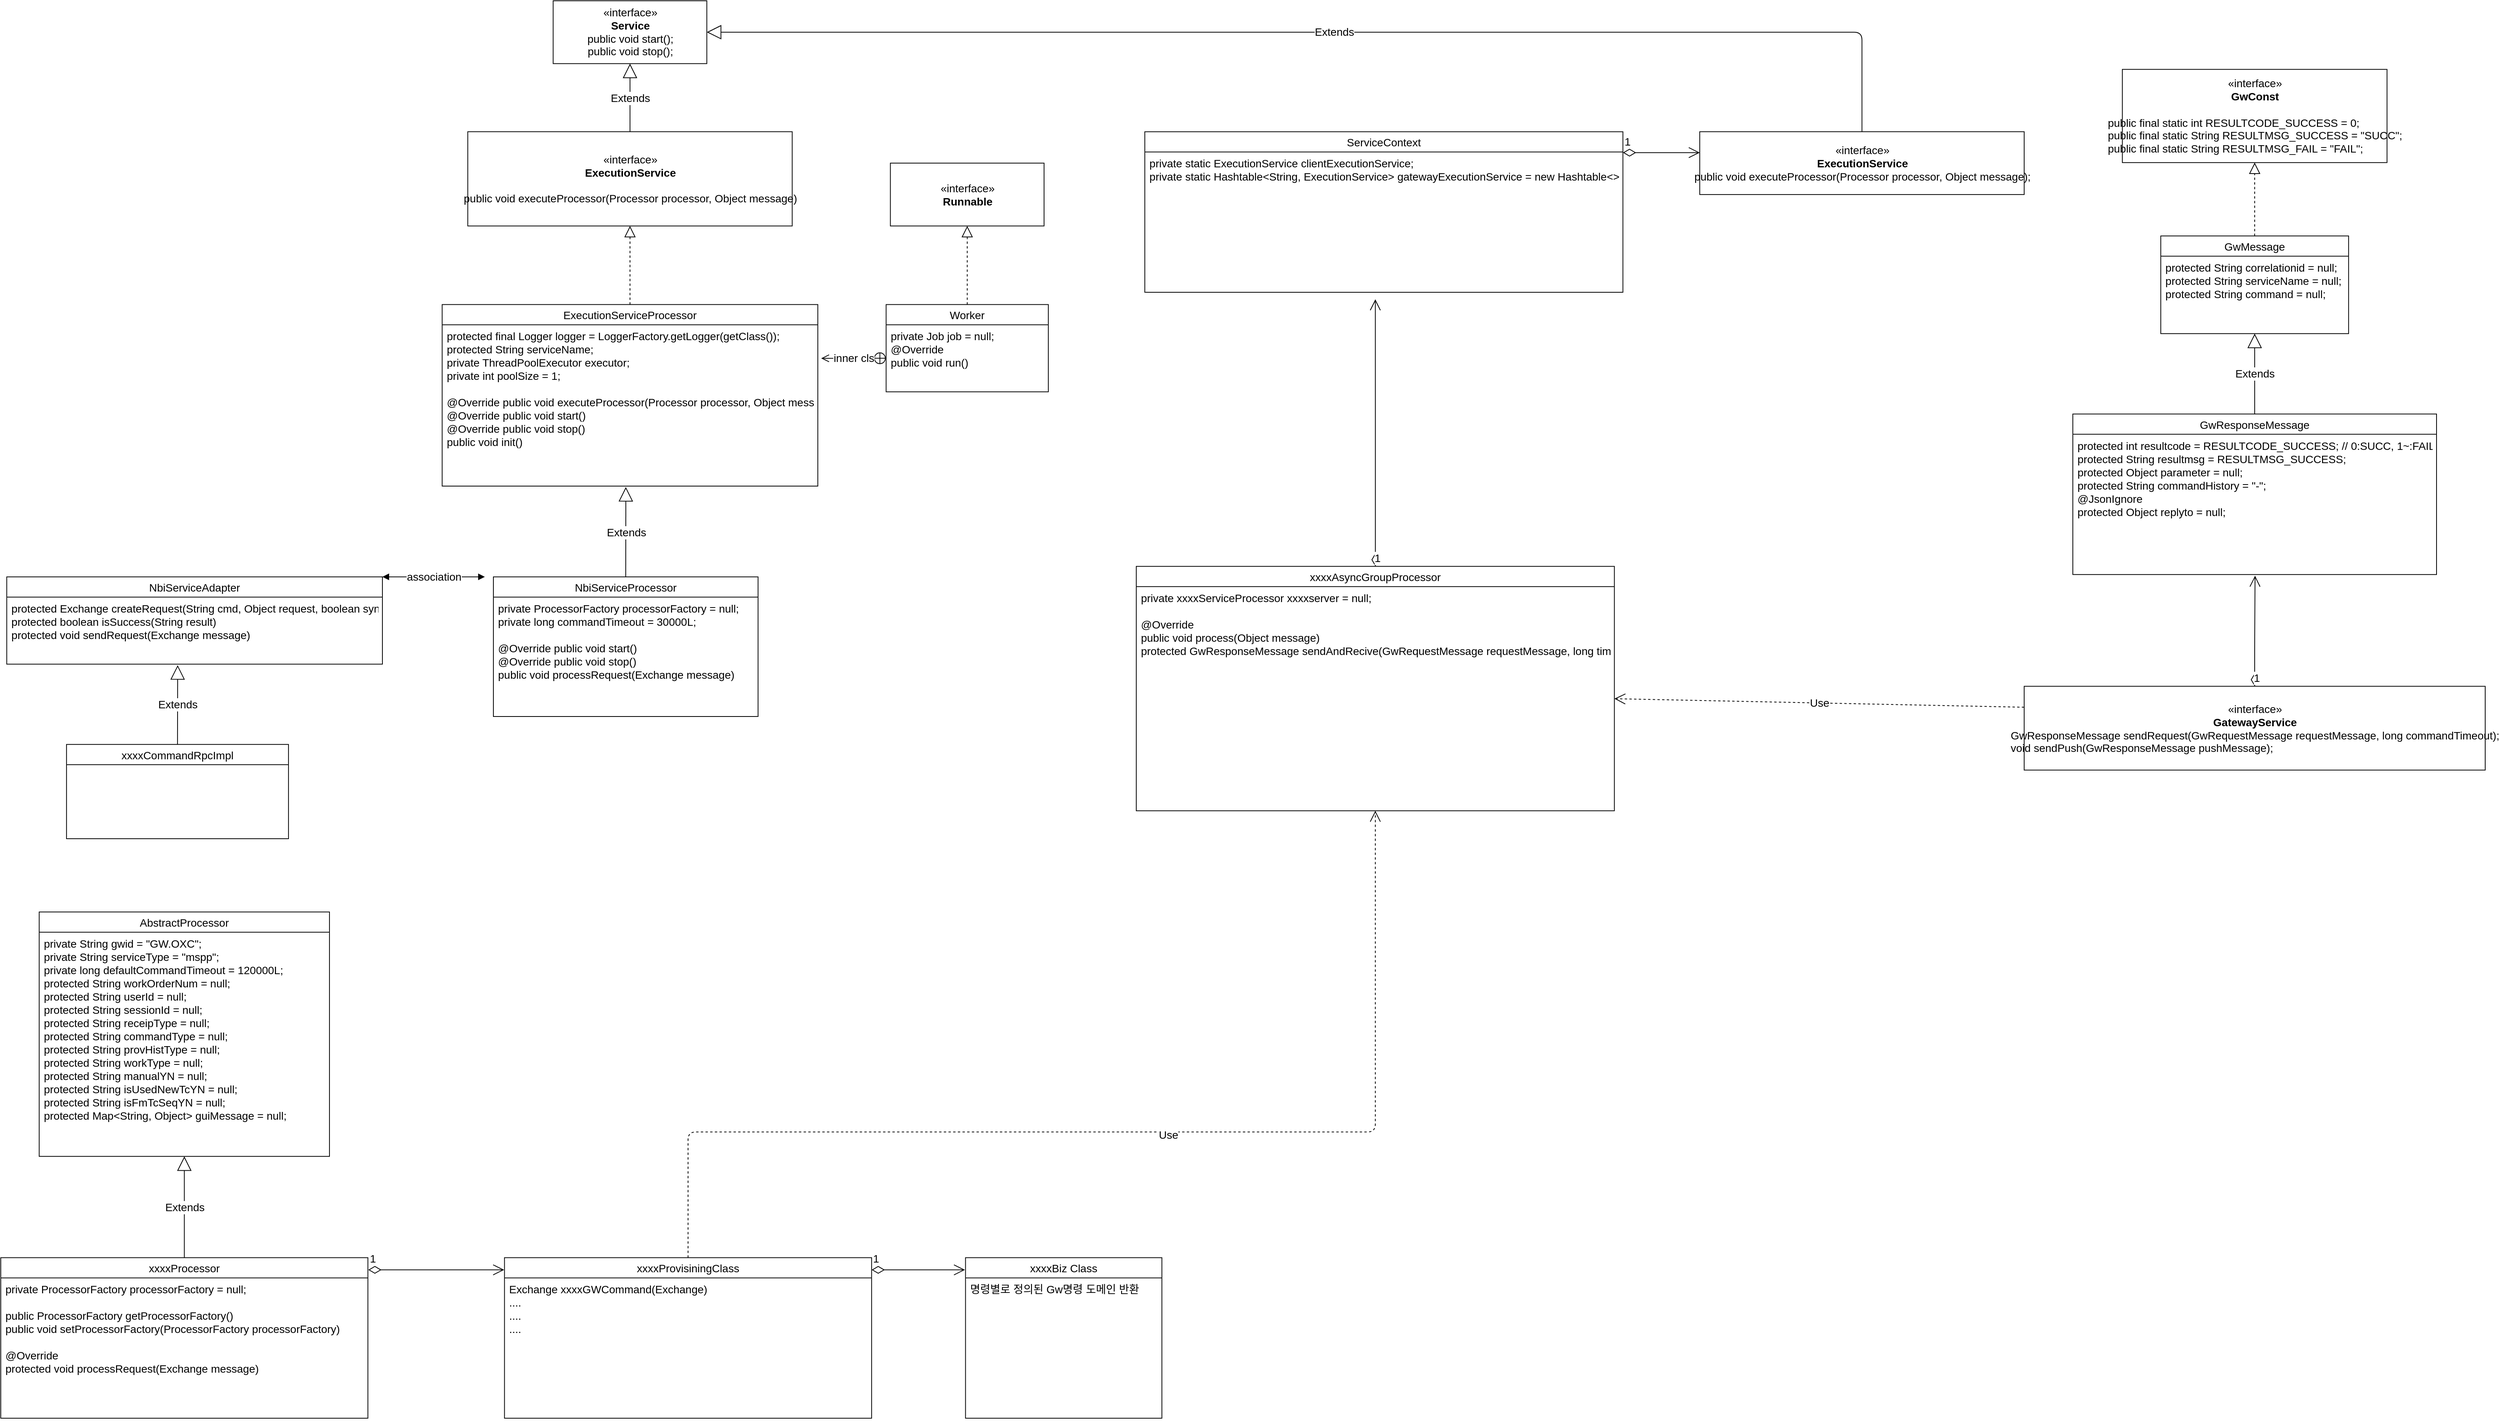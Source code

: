 <mxfile version="13.6.5" type="github">
  <diagram id="NuoJk24NY9xRfSALPn5J" name="Page-1">
    <mxGraphModel dx="4382" dy="1905" grid="1" gridSize="10" guides="1" tooltips="1" connect="1" arrows="1" fold="1" page="1" pageScale="1" pageWidth="827" pageHeight="1169" math="0" shadow="0">
      <root>
        <mxCell id="0" />
        <mxCell id="1" parent="0" />
        <mxCell id="fN83aCTjYJ-03Q76tiSj-33" value="" style="group;fontSize=14;" vertex="1" connectable="0" parent="1">
          <mxGeometry x="-400" width="3190" height="1830" as="geometry" />
        </mxCell>
        <mxCell id="mCA-1Tcpxw28HGwV2KC4-36" value="" style="group;fontSize=14;" parent="fN83aCTjYJ-03Q76tiSj-33" vertex="1" connectable="0">
          <mxGeometry x="7.674" width="1337.388" height="1076.471" as="geometry" />
        </mxCell>
        <mxCell id="mCA-1Tcpxw28HGwV2KC4-5" value="NbiServiceAdapter" style="swimlane;fontStyle=0;childLayout=stackLayout;horizontal=1;startSize=26;fillColor=none;horizontalStack=0;resizeParent=1;resizeParentMax=0;resizeLast=0;collapsible=1;marginBottom=0;fontSize=14;" parent="mCA-1Tcpxw28HGwV2KC4-36" vertex="1">
          <mxGeometry y="740.074" width="482.337" height="112.118" as="geometry" />
        </mxCell>
        <mxCell id="mCA-1Tcpxw28HGwV2KC4-6" value="protected Exchange createRequest(String cmd, Object request, boolean sync)&#xa;protected boolean isSuccess(String result)&#xa;protected void sendRequest(Exchange message)&#xa;&#xa;&#xa;" style="text;strokeColor=none;fillColor=none;align=left;verticalAlign=top;spacingLeft=4;spacingRight=4;overflow=hidden;rotatable=0;points=[[0,0.5],[1,0.5]];portConstraint=eastwest;fontSize=14;" parent="mCA-1Tcpxw28HGwV2KC4-5" vertex="1">
          <mxGeometry y="26" width="482.337" height="86.118" as="geometry" />
        </mxCell>
        <mxCell id="mCA-1Tcpxw28HGwV2KC4-7" value="xxxxCommandRpcImpl" style="swimlane;fontStyle=0;childLayout=stackLayout;horizontal=1;startSize=26;fillColor=none;horizontalStack=0;resizeParent=1;resizeParentMax=0;resizeLast=0;collapsible=1;marginBottom=0;fontSize=14;" parent="mCA-1Tcpxw28HGwV2KC4-36" vertex="1">
          <mxGeometry x="76.735" y="955.368" width="285.017" height="121.103" as="geometry" />
        </mxCell>
        <mxCell id="mCA-1Tcpxw28HGwV2KC4-9" value="Extends" style="endArrow=block;endSize=16;endFill=0;html=1;exitX=0.5;exitY=0;exitDx=0;exitDy=0;entryX=0.455;entryY=1.016;entryDx=0;entryDy=0;entryPerimeter=0;fontSize=14;" parent="mCA-1Tcpxw28HGwV2KC4-36" source="mCA-1Tcpxw28HGwV2KC4-7" target="mCA-1Tcpxw28HGwV2KC4-6" edge="1">
          <mxGeometry width="160" relative="1" as="geometry">
            <mxPoint x="186.357" y="1157.206" as="sourcePoint" />
            <mxPoint x="241.168" y="874.632" as="targetPoint" />
          </mxGeometry>
        </mxCell>
        <mxCell id="mCA-1Tcpxw28HGwV2KC4-33" value="" style="group;fontSize=14;" parent="mCA-1Tcpxw28HGwV2KC4-36" vertex="1" connectable="0">
          <mxGeometry x="559.072" width="778.316" height="632.426" as="geometry" />
        </mxCell>
        <mxCell id="mCA-1Tcpxw28HGwV2KC4-20" value="«interface»&lt;br style=&quot;font-size: 14px;&quot;&gt;&lt;b style=&quot;font-size: 14px;&quot;&gt;ExecutionService&lt;br style=&quot;font-size: 14px;&quot;&gt;&lt;/b&gt;&lt;br style=&quot;font-size: 14px;&quot;&gt;public void executeProcessor(Processor processor, Object message)" style="html=1;fontSize=14;" parent="mCA-1Tcpxw28HGwV2KC4-33" vertex="1">
          <mxGeometry x="32.887" y="168.199" width="416.564" height="121.103" as="geometry" />
        </mxCell>
        <mxCell id="mCA-1Tcpxw28HGwV2KC4-22" value="«interface»&lt;br style=&quot;font-size: 14px;&quot;&gt;&lt;b style=&quot;font-size: 14px;&quot;&gt;Service&lt;br style=&quot;font-size: 14px;&quot;&gt;&lt;/b&gt;&lt;div style=&quot;font-size: 14px;&quot;&gt;public void start();&lt;/div&gt;&lt;div style=&quot;font-size: 14px;&quot;&gt;&lt;span style=&quot;font-size: 14px;&quot;&gt; &lt;/span&gt;public void stop();&lt;/div&gt;" style="html=1;fontSize=14;" parent="mCA-1Tcpxw28HGwV2KC4-33" vertex="1">
          <mxGeometry x="142.509" width="197.32" height="80.735" as="geometry" />
        </mxCell>
        <mxCell id="mCA-1Tcpxw28HGwV2KC4-23" value="Extends" style="endArrow=block;endSize=16;endFill=0;html=1;entryX=0.5;entryY=1;entryDx=0;entryDy=0;exitX=0.5;exitY=0;exitDx=0;exitDy=0;fontSize=14;" parent="mCA-1Tcpxw28HGwV2KC4-33" source="mCA-1Tcpxw28HGwV2KC4-20" target="mCA-1Tcpxw28HGwV2KC4-22" edge="1">
          <mxGeometry width="160" relative="1" as="geometry">
            <mxPoint x="230.206" y="160.125" as="sourcePoint" />
            <mxPoint x="-251.911" y="-402.299" as="targetPoint" />
          </mxGeometry>
        </mxCell>
        <mxCell id="mCA-1Tcpxw28HGwV2KC4-24" value="" style="endArrow=block;dashed=1;endFill=0;endSize=12;html=1;entryX=0.5;entryY=1;entryDx=0;entryDy=0;exitX=0.5;exitY=0;exitDx=0;exitDy=0;fontSize=14;" parent="mCA-1Tcpxw28HGwV2KC4-33" source="mCA-1Tcpxw28HGwV2KC4-16" target="mCA-1Tcpxw28HGwV2KC4-20" edge="1">
          <mxGeometry width="160" relative="1" as="geometry">
            <mxPoint x="-295.979" y="390.221" as="sourcePoint" />
            <mxPoint x="-120.584" y="390.221" as="targetPoint" />
          </mxGeometry>
        </mxCell>
        <mxCell id="mCA-1Tcpxw28HGwV2KC4-16" value="ExecutionServiceProcessor" style="swimlane;fontStyle=0;childLayout=stackLayout;horizontal=1;startSize=26;fillColor=none;horizontalStack=0;resizeParent=1;resizeParentMax=0;resizeLast=0;collapsible=1;marginBottom=0;fontSize=14;" parent="mCA-1Tcpxw28HGwV2KC4-33" vertex="1">
          <mxGeometry y="390.221" width="482.337" height="233.221" as="geometry" />
        </mxCell>
        <mxCell id="mCA-1Tcpxw28HGwV2KC4-17" value=" protected final Logger logger = LoggerFactory.getLogger(getClass());&#xa; protected String serviceName;&#xa; private ThreadPoolExecutor executor;&#xa; private int poolSize = 1;&#xa;&#xa;@Override public void executeProcessor(Processor processor, Object message)&#xa;@Override public void start()&#xa;@Override public void stop()&#xa;public void init()&#xa;" style="text;strokeColor=none;fillColor=none;align=left;verticalAlign=top;spacingLeft=4;spacingRight=4;overflow=hidden;rotatable=0;points=[[0,0.5],[1,0.5]];portConstraint=eastwest;fontSize=14;" parent="mCA-1Tcpxw28HGwV2KC4-16" vertex="1">
          <mxGeometry y="26" width="482.337" height="207.221" as="geometry" />
        </mxCell>
        <mxCell id="mCA-1Tcpxw28HGwV2KC4-29" value="«interface»&lt;br style=&quot;font-size: 14px;&quot;&gt;&lt;b style=&quot;font-size: 14px;&quot;&gt;Runnable&lt;br style=&quot;font-size: 14px;&quot;&gt;&lt;/b&gt;" style="html=1;fontSize=14;" parent="mCA-1Tcpxw28HGwV2KC4-33" vertex="1">
          <mxGeometry x="575.515" y="208.566" width="197.32" height="80.735" as="geometry" />
        </mxCell>
        <mxCell id="mCA-1Tcpxw28HGwV2KC4-25" value="Worker" style="swimlane;fontStyle=0;childLayout=stackLayout;horizontal=1;startSize=26;fillColor=none;horizontalStack=0;resizeParent=1;resizeParentMax=0;resizeLast=0;collapsible=1;marginBottom=0;fontSize=14;" parent="mCA-1Tcpxw28HGwV2KC4-33" vertex="1">
          <mxGeometry x="570.034" y="390.221" width="208.282" height="112.118" as="geometry" />
        </mxCell>
        <mxCell id="mCA-1Tcpxw28HGwV2KC4-26" value="private Job job = null;&#xa;@Override&#xa;  public void run()" style="text;strokeColor=none;fillColor=none;align=left;verticalAlign=top;spacingLeft=4;spacingRight=4;overflow=hidden;rotatable=0;points=[[0,0.5],[1,0.5]];portConstraint=eastwest;fontSize=14;" parent="mCA-1Tcpxw28HGwV2KC4-25" vertex="1">
          <mxGeometry y="26" width="208.282" height="86.118" as="geometry" />
        </mxCell>
        <mxCell id="mCA-1Tcpxw28HGwV2KC4-30" value="" style="endArrow=block;dashed=1;endFill=0;endSize=12;html=1;entryX=0.5;entryY=1;entryDx=0;entryDy=0;fontSize=14;" parent="mCA-1Tcpxw28HGwV2KC4-33" source="mCA-1Tcpxw28HGwV2KC4-25" target="mCA-1Tcpxw28HGwV2KC4-29" edge="1">
          <mxGeometry width="160" relative="1" as="geometry">
            <mxPoint x="252.131" y="403.676" as="sourcePoint" />
            <mxPoint x="252.131" y="302.757" as="targetPoint" />
          </mxGeometry>
        </mxCell>
        <mxCell id="mCA-1Tcpxw28HGwV2KC4-32" value="inner cls" style="endArrow=open;startArrow=circlePlus;endFill=0;startFill=0;endSize=8;html=1;entryX=1.009;entryY=0.208;entryDx=0;entryDy=0;entryPerimeter=0;exitX=0;exitY=0.5;exitDx=0;exitDy=0;fontSize=14;" parent="mCA-1Tcpxw28HGwV2KC4-33" source="mCA-1Tcpxw28HGwV2KC4-26" target="mCA-1Tcpxw28HGwV2KC4-17" edge="1">
          <mxGeometry width="160" relative="1" as="geometry">
            <mxPoint x="515.223" y="592.059" as="sourcePoint" />
            <mxPoint x="690.619" y="592.059" as="targetPoint" />
          </mxGeometry>
        </mxCell>
        <mxCell id="mCA-1Tcpxw28HGwV2KC4-34" value="association" style="endArrow=block;startArrow=block;endFill=1;startFill=1;html=1;exitX=1;exitY=0;exitDx=0;exitDy=0;entryX=0;entryY=0;entryDx=0;entryDy=0;fontSize=14;" parent="mCA-1Tcpxw28HGwV2KC4-36" edge="1">
          <mxGeometry width="160" relative="1" as="geometry">
            <mxPoint x="482.337" y="740.074" as="sourcePoint" />
            <mxPoint x="613.883" y="740.074" as="targetPoint" />
          </mxGeometry>
        </mxCell>
        <mxCell id="mCA-1Tcpxw28HGwV2KC4-35" value="Extends" style="endArrow=block;endSize=16;endFill=0;html=1;entryX=0.489;entryY=1.006;entryDx=0;entryDy=0;entryPerimeter=0;exitX=0.5;exitY=0;exitDx=0;exitDy=0;fontSize=14;" parent="mCA-1Tcpxw28HGwV2KC4-36" source="mCA-1Tcpxw28HGwV2KC4-10" target="mCA-1Tcpxw28HGwV2KC4-17" edge="1">
          <mxGeometry width="160" relative="1" as="geometry">
            <mxPoint x="559.072" y="632.426" as="sourcePoint" />
            <mxPoint x="734.467" y="632.426" as="targetPoint" />
          </mxGeometry>
        </mxCell>
        <mxCell id="mCA-1Tcpxw28HGwV2KC4-10" value="NbiServiceProcessor" style="swimlane;fontStyle=0;childLayout=stackLayout;horizontal=1;startSize=26;fillColor=none;horizontalStack=0;resizeParent=1;resizeParentMax=0;resizeLast=0;collapsible=1;marginBottom=0;fontSize=14;" parent="mCA-1Tcpxw28HGwV2KC4-36" vertex="1">
          <mxGeometry x="624.845" y="740.074" width="339.828" height="179.397" as="geometry" />
        </mxCell>
        <mxCell id="mCA-1Tcpxw28HGwV2KC4-11" value=" private ProcessorFactory processorFactory = null;&#xa; private long commandTimeout = 30000L;&#xa;&#xa;@Override public void start()&#xa;@Override public void stop()&#xa;public void processRequest(Exchange message)&#xa;" style="text;strokeColor=none;fillColor=none;align=left;verticalAlign=top;spacingLeft=4;spacingRight=4;overflow=hidden;rotatable=0;points=[[0,0.5],[1,0.5]];portConstraint=eastwest;fontSize=14;" parent="mCA-1Tcpxw28HGwV2KC4-10" vertex="1">
          <mxGeometry y="26" width="339.828" height="153.397" as="geometry" />
        </mxCell>
        <mxCell id="fN83aCTjYJ-03Q76tiSj-1" value="xxxxProcessor" style="swimlane;fontStyle=0;childLayout=stackLayout;horizontal=1;startSize=26;fillColor=none;horizontalStack=0;resizeParent=1;resizeParentMax=0;resizeLast=0;collapsible=1;marginBottom=0;fontSize=14;" vertex="1" parent="fN83aCTjYJ-03Q76tiSj-33">
          <mxGeometry y="1614.706" width="471.375" height="206.309" as="geometry" />
        </mxCell>
        <mxCell id="fN83aCTjYJ-03Q76tiSj-2" value="private ProcessorFactory processorFactory = null;&#xa;&#xa;public ProcessorFactory getProcessorFactory()&#xa;public void setProcessorFactory(ProcessorFactory processorFactory)&#xa;&#xa;@Override&#xa;	protected void processRequest(Exchange message)" style="text;strokeColor=none;fillColor=none;align=left;verticalAlign=top;spacingLeft=4;spacingRight=4;overflow=hidden;rotatable=0;points=[[0,0.5],[1,0.5]];portConstraint=eastwest;fontSize=14;" vertex="1" parent="fN83aCTjYJ-03Q76tiSj-1">
          <mxGeometry y="26" width="471.375" height="180.309" as="geometry" />
        </mxCell>
        <mxCell id="mCA-1Tcpxw28HGwV2KC4-1" value="AbstractProcessor" style="swimlane;fontStyle=0;childLayout=stackLayout;horizontal=1;startSize=26;fillColor=none;horizontalStack=0;resizeParent=1;resizeParentMax=0;resizeLast=0;collapsible=1;marginBottom=0;fontSize=14;" parent="fN83aCTjYJ-03Q76tiSj-33" vertex="1">
          <mxGeometry x="49.33" y="1170.662" width="372.715" height="313.956" as="geometry" />
        </mxCell>
        <mxCell id="mCA-1Tcpxw28HGwV2KC4-2" value=" private String gwid = &quot;GW.OXC&quot;;&#xa; private String serviceType = &quot;mspp&quot;;&#xa; private long defaultCommandTimeout = 120000L;&#xa; protected String workOrderNum = null;&#xa; protected String userId = null;&#xa; protected String sessionId = null;&#xa; protected String receipType = null;&#xa; protected String commandType = null;&#xa; protected String provHistType = null;&#xa; protected String workType = null;&#xa; protected String manualYN = null;&#xa; protected String isUsedNewTcYN = null;&#xa; protected String isFmTcSeqYN = null;&#xa; protected Map&lt;String, Object&gt; guiMessage = null;" style="text;strokeColor=none;fillColor=none;align=left;verticalAlign=top;spacingLeft=4;spacingRight=4;overflow=hidden;rotatable=0;points=[[0,0.5],[1,0.5]];portConstraint=eastwest;fontSize=14;" parent="mCA-1Tcpxw28HGwV2KC4-1" vertex="1">
          <mxGeometry y="26" width="372.715" height="287.956" as="geometry" />
        </mxCell>
        <mxCell id="fN83aCTjYJ-03Q76tiSj-3" value="Extends" style="endArrow=block;endSize=16;endFill=0;html=1;exitX=0.5;exitY=0;exitDx=0;exitDy=0;fontSize=14;" edge="1" parent="fN83aCTjYJ-03Q76tiSj-33" source="fN83aCTjYJ-03Q76tiSj-1" target="mCA-1Tcpxw28HGwV2KC4-2">
          <mxGeometry width="160" relative="1" as="geometry">
            <mxPoint x="449.45" y="1251.397" as="sourcePoint" />
            <mxPoint x="624.845" y="1251.397" as="targetPoint" />
          </mxGeometry>
        </mxCell>
        <mxCell id="fN83aCTjYJ-03Q76tiSj-4" value="xxxxProvisiningClass" style="swimlane;fontStyle=0;childLayout=stackLayout;horizontal=1;startSize=26;fillColor=none;horizontalStack=0;resizeParent=1;resizeParentMax=0;resizeLast=0;collapsible=1;marginBottom=0;fontSize=14;" vertex="1" parent="fN83aCTjYJ-03Q76tiSj-33">
          <mxGeometry x="646.77" y="1614.706" width="471.375" height="206.309" as="geometry" />
        </mxCell>
        <mxCell id="fN83aCTjYJ-03Q76tiSj-5" value="Exchange xxxxGWCommand(Exchange)&#xa;....&#xa;....&#xa;....&#xa;" style="text;strokeColor=none;fillColor=none;align=left;verticalAlign=top;spacingLeft=4;spacingRight=4;overflow=hidden;rotatable=0;points=[[0,0.5],[1,0.5]];portConstraint=eastwest;fontSize=14;" vertex="1" parent="fN83aCTjYJ-03Q76tiSj-4">
          <mxGeometry y="26" width="471.375" height="180.309" as="geometry" />
        </mxCell>
        <mxCell id="fN83aCTjYJ-03Q76tiSj-11" value="ServiceContext" style="swimlane;fontStyle=0;childLayout=stackLayout;horizontal=1;startSize=26;fillColor=none;horizontalStack=0;resizeParent=1;resizeParentMax=0;resizeLast=0;collapsible=1;marginBottom=0;fontSize=14;" vertex="1" parent="fN83aCTjYJ-03Q76tiSj-33">
          <mxGeometry x="1468.935" y="168.199" width="613.883" height="206.309" as="geometry" />
        </mxCell>
        <mxCell id="fN83aCTjYJ-03Q76tiSj-12" value="private static ExecutionService clientExecutionService;&#xa;private static Hashtable&lt;String, ExecutionService&gt; gatewayExecutionService = new Hashtable&lt;&gt;();&#xa;" style="text;strokeColor=none;fillColor=none;align=left;verticalAlign=top;spacingLeft=4;spacingRight=4;overflow=hidden;rotatable=0;points=[[0,0.5],[1,0.5]];portConstraint=eastwest;fontSize=14;" vertex="1" parent="fN83aCTjYJ-03Q76tiSj-11">
          <mxGeometry y="26" width="613.883" height="180.309" as="geometry" />
        </mxCell>
        <mxCell id="fN83aCTjYJ-03Q76tiSj-13" value="«interface»&lt;br style=&quot;font-size: 14px;&quot;&gt;&lt;b style=&quot;font-size: 14px;&quot;&gt;ExecutionService&lt;/b&gt;&lt;br style=&quot;font-size: 14px;&quot;&gt;&lt;div style=&quot;font-size: 14px;&quot;&gt;public void executeProcessor(Processor processor, Object message);&lt;br style=&quot;font-size: 14px;&quot;&gt;&lt;/div&gt;" style="html=1;fontSize=14;" vertex="1" parent="fN83aCTjYJ-03Q76tiSj-33">
          <mxGeometry x="2181.478" y="168.199" width="416.564" height="80.735" as="geometry" />
        </mxCell>
        <mxCell id="fN83aCTjYJ-03Q76tiSj-14" value="1" style="endArrow=open;html=1;endSize=12;startArrow=diamondThin;startSize=14;startFill=0;edgeStyle=orthogonalEdgeStyle;align=left;verticalAlign=bottom;fontSize=14;" edge="1" parent="fN83aCTjYJ-03Q76tiSj-33">
          <mxGeometry x="-1" y="3" relative="1" as="geometry">
            <mxPoint x="2082.818" y="195.11" as="sourcePoint" />
            <mxPoint x="2181.478" y="195.11" as="targetPoint" />
          </mxGeometry>
        </mxCell>
        <mxCell id="fN83aCTjYJ-03Q76tiSj-16" value="Extends" style="endArrow=block;endSize=16;endFill=0;html=1;entryX=1;entryY=0.5;entryDx=0;entryDy=0;exitX=0.5;exitY=0;exitDx=0;exitDy=0;fontSize=14;" edge="1" parent="fN83aCTjYJ-03Q76tiSj-33" source="fN83aCTjYJ-03Q76tiSj-13" target="mCA-1Tcpxw28HGwV2KC4-22">
          <mxGeometry width="160" relative="1" as="geometry">
            <mxPoint x="1622.405" y="141.287" as="sourcePoint" />
            <mxPoint x="1622.405" y="53.824" as="targetPoint" />
            <Array as="points">
              <mxPoint x="2389.759" y="40.368" />
            </Array>
          </mxGeometry>
        </mxCell>
        <mxCell id="fN83aCTjYJ-03Q76tiSj-18" value="1" style="endArrow=open;html=1;endSize=12;startArrow=diamondThin;startSize=14;startFill=0;edgeStyle=orthogonalEdgeStyle;align=left;verticalAlign=bottom;fontSize=14;" edge="1" parent="fN83aCTjYJ-03Q76tiSj-33" source="fN83aCTjYJ-03Q76tiSj-9">
          <mxGeometry x="-1" y="3" relative="1" as="geometry">
            <mxPoint x="1918.385" y="565.147" as="sourcePoint" />
            <mxPoint x="1764.914" y="383.493" as="targetPoint" />
          </mxGeometry>
        </mxCell>
        <mxCell id="fN83aCTjYJ-03Q76tiSj-9" value="xxxxAsyncGroupProcessor" style="swimlane;fontStyle=0;childLayout=stackLayout;horizontal=1;startSize=26;fillColor=none;horizontalStack=0;resizeParent=1;resizeParentMax=0;resizeLast=0;collapsible=1;marginBottom=0;fontSize=14;" vertex="1" parent="fN83aCTjYJ-03Q76tiSj-33">
          <mxGeometry x="1457.973" y="726.618" width="613.883" height="313.956" as="geometry" />
        </mxCell>
        <mxCell id="fN83aCTjYJ-03Q76tiSj-10" value="private xxxxServiceProcessor xxxxserver = null;&#xa;&#xa;@Override&#xa;public void process(Object message)&#xa;protected GwResponseMessage sendAndRecive(GwRequestMessage requestMessage, long timeout)&#xa;" style="text;strokeColor=none;fillColor=none;align=left;verticalAlign=top;spacingLeft=4;spacingRight=4;overflow=hidden;rotatable=0;points=[[0,0.5],[1,0.5]];portConstraint=eastwest;fontSize=14;" vertex="1" parent="fN83aCTjYJ-03Q76tiSj-9">
          <mxGeometry y="26" width="613.883" height="287.956" as="geometry" />
        </mxCell>
        <mxCell id="fN83aCTjYJ-03Q76tiSj-19" value="1" style="endArrow=open;html=1;endSize=12;startArrow=diamondThin;startSize=14;startFill=0;edgeStyle=orthogonalEdgeStyle;align=left;verticalAlign=bottom;exitX=1.001;exitY=0.076;exitDx=0;exitDy=0;exitPerimeter=0;entryX=-0.001;entryY=0.076;entryDx=0;entryDy=0;entryPerimeter=0;fontSize=14;" edge="1" parent="fN83aCTjYJ-03Q76tiSj-33" source="fN83aCTjYJ-03Q76tiSj-1" target="fN83aCTjYJ-03Q76tiSj-4">
          <mxGeometry x="-1" y="3" relative="1" as="geometry">
            <mxPoint x="624.845" y="1572.993" as="sourcePoint" />
            <mxPoint x="624.845" y="1229.868" as="targetPoint" />
          </mxGeometry>
        </mxCell>
        <mxCell id="fN83aCTjYJ-03Q76tiSj-20" value="1" style="endArrow=open;html=1;endSize=12;startArrow=diamondThin;startSize=14;startFill=0;edgeStyle=orthogonalEdgeStyle;align=left;verticalAlign=bottom;exitX=1;exitY=0.076;exitDx=0;exitDy=0;exitPerimeter=0;entryX=-0.003;entryY=0.076;entryDx=0;entryDy=0;entryPerimeter=0;fontSize=14;" edge="1" parent="fN83aCTjYJ-03Q76tiSj-33" source="fN83aCTjYJ-03Q76tiSj-4" target="fN83aCTjYJ-03Q76tiSj-6">
          <mxGeometry x="-1" y="3" relative="1" as="geometry">
            <mxPoint x="1183.918" y="1412.868" as="sourcePoint" />
            <mxPoint x="1227.766" y="1630.853" as="targetPoint" />
          </mxGeometry>
        </mxCell>
        <mxCell id="fN83aCTjYJ-03Q76tiSj-6" value="xxxxBiz Class" style="swimlane;fontStyle=0;childLayout=stackLayout;horizontal=1;startSize=26;fillColor=none;horizontalStack=0;resizeParent=1;resizeParentMax=0;resizeLast=0;collapsible=1;marginBottom=0;fontSize=14;" vertex="1" parent="fN83aCTjYJ-03Q76tiSj-33">
          <mxGeometry x="1238.729" y="1614.706" width="252.131" height="206.309" as="geometry" />
        </mxCell>
        <mxCell id="fN83aCTjYJ-03Q76tiSj-7" value="명령별로 정의된 Gw명령 도메인 반환" style="text;strokeColor=none;fillColor=none;align=left;verticalAlign=top;spacingLeft=4;spacingRight=4;overflow=hidden;rotatable=0;points=[[0,0.5],[1,0.5]];portConstraint=eastwest;fontSize=14;" vertex="1" parent="fN83aCTjYJ-03Q76tiSj-6">
          <mxGeometry y="26" width="252.131" height="180.309" as="geometry" />
        </mxCell>
        <mxCell id="fN83aCTjYJ-03Q76tiSj-21" value="Use" style="endArrow=open;endSize=12;dashed=1;html=1;exitX=0.5;exitY=0;exitDx=0;exitDy=0;entryX=0.5;entryY=1;entryDx=0;entryDy=0;fontSize=14;" edge="1" parent="fN83aCTjYJ-03Q76tiSj-33" source="fN83aCTjYJ-03Q76tiSj-4" target="fN83aCTjYJ-03Q76tiSj-9">
          <mxGeometry x="0.069" y="-4" width="160" relative="1" as="geometry">
            <mxPoint x="1447.01" y="1211.029" as="sourcePoint" />
            <mxPoint x="1392.199" y="1116.838" as="targetPoint" />
            <Array as="points">
              <mxPoint x="882.457" y="1453.235" />
              <mxPoint x="1764.914" y="1453.235" />
            </Array>
            <mxPoint as="offset" />
          </mxGeometry>
        </mxCell>
        <mxCell id="fN83aCTjYJ-03Q76tiSj-24" value="«interface»&lt;br style=&quot;font-size: 14px;&quot;&gt;&lt;b style=&quot;font-size: 14px;&quot;&gt;GwConst&lt;/b&gt;&lt;br style=&quot;font-size: 14px;&quot;&gt;&lt;br style=&quot;font-size: 14px;&quot;&gt;&lt;div style=&quot;text-align: left; font-size: 14px;&quot;&gt;	&lt;font style=&quot;font-size: 14px;&quot;&gt;public final static int RESULTCODE_SUCCESS = 0;&lt;/font&gt;&lt;/div&gt;&lt;div style=&quot;text-align: left; font-size: 14px;&quot;&gt;&lt;font style=&quot;font-size: 14px;&quot;&gt;&lt;span style=&quot;font-size: 14px;&quot;&gt;	&lt;/span&gt;public final static String RESULTMSG_SUCCESS = &quot;SUCC&quot;;&lt;/font&gt;&lt;/div&gt;&lt;div style=&quot;text-align: left; font-size: 14px;&quot;&gt;	&lt;font style=&quot;font-size: 14px;&quot;&gt;public final static String RESULTMSG_FAIL = &quot;FAIL&quot;;&lt;/font&gt;&lt;/div&gt;" style="html=1;fontSize=14;" vertex="1" parent="fN83aCTjYJ-03Q76tiSj-33">
          <mxGeometry x="2724.107" y="88.136" width="339.828" height="119.757" as="geometry" />
        </mxCell>
        <mxCell id="fN83aCTjYJ-03Q76tiSj-27" value="" style="endArrow=block;dashed=1;endFill=0;endSize=12;html=1;entryX=0.5;entryY=1;entryDx=0;entryDy=0;exitX=0.5;exitY=0;exitDx=0;exitDy=0;fontSize=14;" edge="1" parent="fN83aCTjYJ-03Q76tiSj-33" source="fN83aCTjYJ-03Q76tiSj-22" target="fN83aCTjYJ-03Q76tiSj-24">
          <mxGeometry width="160" relative="1" as="geometry">
            <mxPoint x="2892.924" y="302.085" as="sourcePoint" />
            <mxPoint x="2893.374" y="214.621" as="targetPoint" />
          </mxGeometry>
        </mxCell>
        <mxCell id="fN83aCTjYJ-03Q76tiSj-29" value="«interface»&lt;br style=&quot;font-size: 14px;&quot;&gt;&lt;b style=&quot;font-size: 14px;&quot;&gt;GatewayService&lt;/b&gt;&lt;br style=&quot;font-size: 14px;&quot;&gt;&lt;div style=&quot;text-align: left; font-size: 14px;&quot;&gt;GwResponseMessage sendRequest(GwRequestMessage requestMessage, long commandTimeout);&lt;/div&gt;&lt;div style=&quot;text-align: left; font-size: 14px;&quot;&gt;&lt;span style=&quot;font-size: 14px;&quot;&gt;	&lt;/span&gt;void sendPush(GwResponseMessage pushMessage);&lt;/div&gt;" style="html=1;fontSize=14;" vertex="1" parent="fN83aCTjYJ-03Q76tiSj-33">
          <mxGeometry x="2598.041" y="880.688" width="591.959" height="107.647" as="geometry" />
        </mxCell>
        <mxCell id="fN83aCTjYJ-03Q76tiSj-30" value="1" style="endArrow=open;html=1;endSize=12;startArrow=diamondThin;startSize=14;startFill=0;edgeStyle=orthogonalEdgeStyle;align=left;verticalAlign=bottom;entryX=0.501;entryY=1.008;entryDx=0;entryDy=0;entryPerimeter=0;fontSize=14;" edge="1" parent="fN83aCTjYJ-03Q76tiSj-33" source="fN83aCTjYJ-03Q76tiSj-29" target="fN83aCTjYJ-03Q76tiSj-26">
          <mxGeometry x="-1" y="3" relative="1" as="geometry">
            <mxPoint x="2450.052" y="813.408" as="sourcePoint" />
            <mxPoint x="2624.504" y="813.408" as="targetPoint" />
            <Array as="points">
              <mxPoint x="2894.021" y="826.864" />
              <mxPoint x="2894.021" y="826.864" />
            </Array>
          </mxGeometry>
        </mxCell>
        <mxCell id="fN83aCTjYJ-03Q76tiSj-22" value="GwMessage" style="swimlane;fontStyle=0;childLayout=stackLayout;horizontal=1;startSize=26;fillColor=none;horizontalStack=0;resizeParent=1;resizeParentMax=0;resizeLast=0;collapsible=1;marginBottom=0;fontSize=14;" vertex="1" parent="fN83aCTjYJ-03Q76tiSj-33">
          <mxGeometry x="2773.436" y="302.085" width="241.168" height="125.574" as="geometry" />
        </mxCell>
        <mxCell id="fN83aCTjYJ-03Q76tiSj-23" value="protected String correlationid = null;&#xa;	protected String serviceName = null;&#xa;	protected String command = null;&#xa;" style="text;strokeColor=none;fillColor=none;align=left;verticalAlign=top;spacingLeft=4;spacingRight=4;overflow=hidden;rotatable=0;points=[[0,0.5],[1,0.5]];portConstraint=eastwest;fontSize=14;" vertex="1" parent="fN83aCTjYJ-03Q76tiSj-22">
          <mxGeometry y="26" width="241.168" height="99.574" as="geometry" />
        </mxCell>
        <mxCell id="fN83aCTjYJ-03Q76tiSj-25" value="GwResponseMessage" style="swimlane;fontStyle=0;childLayout=stackLayout;horizontal=1;startSize=26;fillColor=none;horizontalStack=0;resizeParent=1;resizeParentMax=0;resizeLast=0;collapsible=1;marginBottom=0;fontSize=14;" vertex="1" parent="fN83aCTjYJ-03Q76tiSj-33">
          <mxGeometry x="2660.526" y="530.835" width="466.99" height="206.309" as="geometry" />
        </mxCell>
        <mxCell id="fN83aCTjYJ-03Q76tiSj-26" value="	protected int resultcode = RESULTCODE_SUCCESS; // 0:SUCC, 1~:FAIL&#xa;	protected String resultmsg = RESULTMSG_SUCCESS;&#xa;	protected Object parameter = null;&#xa;	protected String commandHistory = &quot;-&quot;;&#xa;	@JsonIgnore&#xa;	protected Object replyto = null;" style="text;strokeColor=none;fillColor=none;align=left;verticalAlign=top;spacingLeft=4;spacingRight=4;overflow=hidden;rotatable=0;points=[[0,0.5],[1,0.5]];portConstraint=eastwest;fontSize=14;" vertex="1" parent="fN83aCTjYJ-03Q76tiSj-25">
          <mxGeometry y="26" width="466.99" height="180.309" as="geometry" />
        </mxCell>
        <mxCell id="fN83aCTjYJ-03Q76tiSj-28" value="Extends" style="endArrow=block;endSize=16;endFill=0;html=1;fontSize=14;" edge="1" parent="fN83aCTjYJ-03Q76tiSj-33" source="fN83aCTjYJ-03Q76tiSj-25" target="fN83aCTjYJ-03Q76tiSj-23">
          <mxGeometry width="160" relative="1" as="geometry">
            <mxPoint x="3228.368" y="569.964" as="sourcePoint" />
            <mxPoint x="3228.543" y="463.561" as="targetPoint" />
          </mxGeometry>
        </mxCell>
        <mxCell id="fN83aCTjYJ-03Q76tiSj-32" value="Use" style="endArrow=open;endSize=12;dashed=1;html=1;entryX=1;entryY=0.5;entryDx=0;entryDy=0;exitX=0;exitY=0.25;exitDx=0;exitDy=0;fontSize=14;" edge="1" parent="fN83aCTjYJ-03Q76tiSj-33" source="fN83aCTjYJ-03Q76tiSj-29" target="fN83aCTjYJ-03Q76tiSj-10">
          <mxGeometry width="160" relative="1" as="geometry">
            <mxPoint x="2203.402" y="834.265" as="sourcePoint" />
            <mxPoint x="2378.797" y="834.265" as="targetPoint" />
          </mxGeometry>
        </mxCell>
      </root>
    </mxGraphModel>
  </diagram>
</mxfile>
